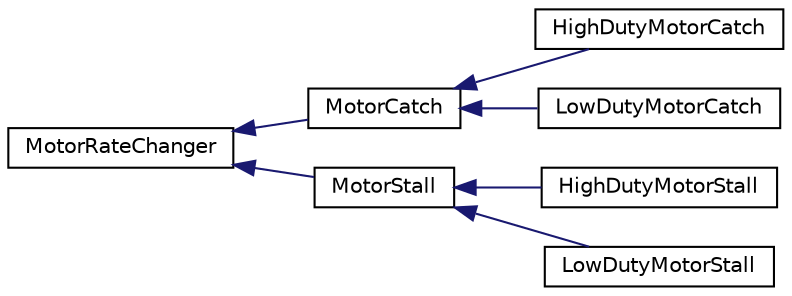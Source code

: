 digraph "Graphical Class Hierarchy"
{
 // INTERACTIVE_SVG=YES
  edge [fontname="Helvetica",fontsize="10",labelfontname="Helvetica",labelfontsize="10"];
  node [fontname="Helvetica",fontsize="10",shape=record];
  rankdir="LR";
  Node0 [label="MotorRateChanger",height=0.2,width=0.4,color="black", fillcolor="white", style="filled",URL="$classMotorRateChanger.html",tooltip="Used to change MotorGhost reaction rates based on forces in the network. "];
  Node0 -> Node1 [dir="back",color="midnightblue",fontsize="10",style="solid",fontname="Helvetica"];
  Node1 [label="MotorCatch",height=0.2,width=0.4,color="black", fillcolor="white", style="filled",URL="$classMotorCatch.html",tooltip="A catch bond implementation of the MotorRateChanger Used for a motor unbinding when under stress Adop..."];
  Node1 -> Node2 [dir="back",color="midnightblue",fontsize="10",style="solid",fontname="Helvetica"];
  Node2 [label="HighDutyMotorCatch",height=0.2,width=0.4,color="black", fillcolor="white", style="filled",URL="$classHighDutyMotorCatch.html",tooltip="A high duty catch bond implementation of the MotorRateChanger. "];
  Node1 -> Node3 [dir="back",color="midnightblue",fontsize="10",style="solid",fontname="Helvetica"];
  Node3 [label="LowDutyMotorCatch",height=0.2,width=0.4,color="black", fillcolor="white", style="filled",URL="$classLowDutyMotorCatch.html",tooltip="A low duty catch bond implementation of the MotorRateChanger. "];
  Node0 -> Node4 [dir="back",color="midnightblue",fontsize="10",style="solid",fontname="Helvetica"];
  Node4 [label="MotorStall",height=0.2,width=0.4,color="black", fillcolor="white", style="filled",URL="$classMotorStall.html",tooltip="A stall force implementation of the MotorRateChanger. "];
  Node4 -> Node5 [dir="back",color="midnightblue",fontsize="10",style="solid",fontname="Helvetica"];
  Node5 [label="HighDutyMotorStall",height=0.2,width=0.4,color="black", fillcolor="white", style="filled",URL="$classHighDutyMotorStall.html",tooltip="A high duty stall force implementation of the MotorRateChanger. "];
  Node4 -> Node6 [dir="back",color="midnightblue",fontsize="10",style="solid",fontname="Helvetica"];
  Node6 [label="LowDutyMotorStall",height=0.2,width=0.4,color="black", fillcolor="white", style="filled",URL="$classLowDutyMotorStall.html",tooltip="A low duty stall force implementation of the MotorRateChanger. "];
}
